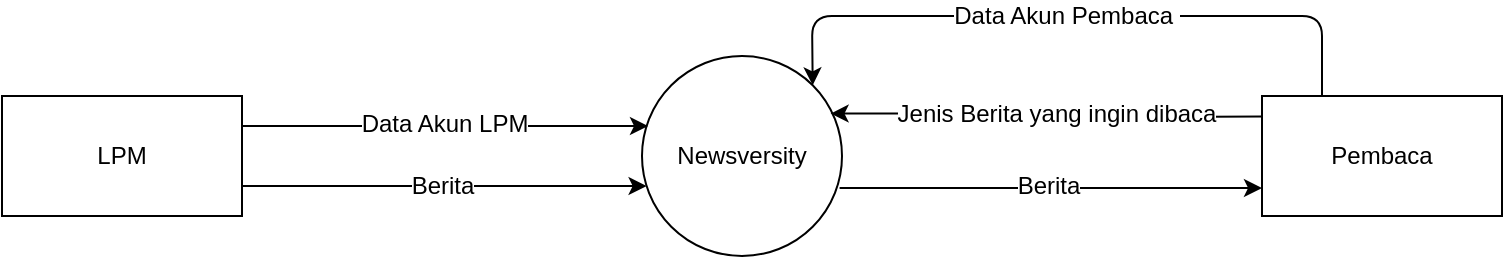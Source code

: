 <mxfile version="10.5.0" type="github"><diagram id="8dTPkkkZdEKlu2QQX7lR" name="Level 0"><mxGraphModel dx="840" dy="445" grid="1" gridSize="10" guides="1" tooltips="1" connect="1" arrows="1" fold="1" page="1" pageScale="1" pageWidth="1500" pageHeight="1100" math="0" shadow="0"><root><mxCell id="0"/><mxCell id="1" parent="0"/><mxCell id="oRbYjoGVyzxhIKWpAJjw-1" value="Newsversity" style="ellipse;whiteSpace=wrap;html=1;aspect=fixed;" parent="1" vertex="1"><mxGeometry x="340" y="290" width="100" height="100" as="geometry"/></mxCell><mxCell id="oRbYjoGVyzxhIKWpAJjw-4" style="edgeStyle=orthogonalEdgeStyle;rounded=0;orthogonalLoop=1;jettySize=auto;html=1;exitX=1;exitY=0.75;exitDx=0;exitDy=0;" parent="1" source="oRbYjoGVyzxhIKWpAJjw-2" target="oRbYjoGVyzxhIKWpAJjw-1" edge="1"><mxGeometry relative="1" as="geometry"><mxPoint x="160" y="340" as="targetPoint"/><Array as="points"><mxPoint x="280" y="355"/><mxPoint x="280" y="355"/></Array></mxGeometry></mxCell><mxCell id="oRbYjoGVyzxhIKWpAJjw-5" value="Berita" style="text;html=1;resizable=0;points=[];align=center;verticalAlign=middle;labelBackgroundColor=#ffffff;" parent="oRbYjoGVyzxhIKWpAJjw-4" vertex="1" connectable="0"><mxGeometry x="-0.17" y="-1" relative="1" as="geometry"><mxPoint x="16" y="-1" as="offset"/></mxGeometry></mxCell><mxCell id="oRbYjoGVyzxhIKWpAJjw-17" style="edgeStyle=orthogonalEdgeStyle;rounded=0;orthogonalLoop=1;jettySize=auto;html=1;exitX=1;exitY=0.25;exitDx=0;exitDy=0;" parent="1" source="oRbYjoGVyzxhIKWpAJjw-2" edge="1"><mxGeometry relative="1" as="geometry"><mxPoint x="40" y="523" as="sourcePoint"/><mxPoint x="343" y="325" as="targetPoint"/><Array as="points"/></mxGeometry></mxCell><mxCell id="oRbYjoGVyzxhIKWpAJjw-18" value="Data Akun LPM" style="text;html=1;resizable=0;points=[];align=center;verticalAlign=middle;labelBackgroundColor=#ffffff;" parent="oRbYjoGVyzxhIKWpAJjw-17" vertex="1" connectable="0"><mxGeometry x="-0.032" relative="1" as="geometry"><mxPoint x="2" y="-1" as="offset"/></mxGeometry></mxCell><mxCell id="oRbYjoGVyzxhIKWpAJjw-2" value="LPM" style="rounded=0;whiteSpace=wrap;html=1;" parent="1" vertex="1"><mxGeometry x="20" y="310" width="120" height="60" as="geometry"/></mxCell><mxCell id="oRbYjoGVyzxhIKWpAJjw-3" value="Pembaca" style="rounded=0;whiteSpace=wrap;html=1;" parent="1" vertex="1"><mxGeometry x="650" y="310" width="120" height="60" as="geometry"/></mxCell><mxCell id="N_MzkRJ6gFplIm7jF_pc-3" style="edgeStyle=orthogonalEdgeStyle;rounded=0;orthogonalLoop=1;jettySize=auto;html=1;exitX=1;exitY=0.5;exitDx=0;exitDy=0;entryX=0.943;entryY=0.288;entryDx=0;entryDy=0;entryPerimeter=0;" parent="1" target="oRbYjoGVyzxhIKWpAJjw-1" edge="1"><mxGeometry relative="1" as="geometry"><mxPoint x="650" y="320.238" as="sourcePoint"/><mxPoint x="440" y="320.238" as="targetPoint"/><Array as="points"/></mxGeometry></mxCell><mxCell id="N_MzkRJ6gFplIm7jF_pc-4" value="Jenis Berita yang ingin dibaca" style="text;html=1;resizable=0;points=[];align=center;verticalAlign=middle;labelBackgroundColor=#ffffff;" parent="N_MzkRJ6gFplIm7jF_pc-3" vertex="1" connectable="0"><mxGeometry x="-0.032" relative="1" as="geometry"><mxPoint x="2" y="-1" as="offset"/></mxGeometry></mxCell><mxCell id="N_MzkRJ6gFplIm7jF_pc-5" value="" style="endArrow=classic;html=1;exitX=0.25;exitY=0;exitDx=0;exitDy=0;entryX=1;entryY=0;entryDx=0;entryDy=0;" parent="1" source="oRbYjoGVyzxhIKWpAJjw-3" target="oRbYjoGVyzxhIKWpAJjw-1" edge="1"><mxGeometry width="50" height="50" relative="1" as="geometry"><mxPoint x="260" y="460" as="sourcePoint"/><mxPoint x="310" y="410" as="targetPoint"/><Array as="points"><mxPoint x="680" y="270"/><mxPoint x="550" y="270"/><mxPoint x="425" y="270"/></Array></mxGeometry></mxCell><mxCell id="N_MzkRJ6gFplIm7jF_pc-9" value="Data Akun Pembaca&amp;nbsp;" style="text;html=1;resizable=0;points=[];align=center;verticalAlign=middle;labelBackgroundColor=#ffffff;" parent="1" vertex="1" connectable="0"><mxGeometry x="549.833" y="271.167" as="geometry"><mxPoint x="2" y="-1" as="offset"/></mxGeometry></mxCell><mxCell id="N_MzkRJ6gFplIm7jF_pc-10" style="edgeStyle=orthogonalEdgeStyle;rounded=0;orthogonalLoop=1;jettySize=auto;html=1;exitX=0.988;exitY=0.66;exitDx=0;exitDy=0;exitPerimeter=0;" parent="1" source="oRbYjoGVyzxhIKWpAJjw-1" edge="1"><mxGeometry relative="1" as="geometry"><mxPoint x="440" y="350.238" as="sourcePoint"/><mxPoint x="650" y="356" as="targetPoint"/><Array as="points"><mxPoint x="650" y="356"/></Array></mxGeometry></mxCell><mxCell id="N_MzkRJ6gFplIm7jF_pc-11" value="Berita" style="text;html=1;resizable=0;points=[];align=center;verticalAlign=middle;labelBackgroundColor=#ffffff;" parent="N_MzkRJ6gFplIm7jF_pc-10" vertex="1" connectable="0"><mxGeometry x="-0.032" relative="1" as="geometry"><mxPoint x="2" y="-1" as="offset"/></mxGeometry></mxCell></root></mxGraphModel></diagram><diagram id="t2WFrVpueNJoNrp7XOm8" name="Level 1"><mxGraphModel dx="2700" dy="636" grid="1" gridSize="10" guides="1" tooltips="1" connect="1" arrows="1" fold="1" page="1" pageScale="1" pageWidth="1500" pageHeight="1100" math="0" shadow="0"><root><mxCell id="5EJThaG4zQqkmOhbhW2X-0"/><mxCell id="5EJThaG4zQqkmOhbhW2X-1" parent="5EJThaG4zQqkmOhbhW2X-0"/><mxCell id="dodjvCmuc45rXDsWmH6g-4" style="edgeStyle=orthogonalEdgeStyle;rounded=0;orthogonalLoop=1;jettySize=auto;html=1;entryX=0;entryY=0.5;entryDx=0;entryDy=0;" parent="5EJThaG4zQqkmOhbhW2X-1" source="ka79y4MVmIlu9Xub0N4H-0" target="dodjvCmuc45rXDsWmH6g-0" edge="1"><mxGeometry relative="1" as="geometry"><mxPoint x="430" y="60" as="targetPoint"/><Array as="points"><mxPoint x="400" y="60"/></Array></mxGeometry></mxCell><mxCell id="dodjvCmuc45rXDsWmH6g-5" value="Data Pengguna" style="text;html=1;resizable=0;points=[];align=center;verticalAlign=middle;labelBackgroundColor=#ffffff;" parent="dodjvCmuc45rXDsWmH6g-4" vertex="1" connectable="0"><mxGeometry x="-0.014" y="-1" relative="1" as="geometry"><mxPoint as="offset"/></mxGeometry></mxCell><mxCell id="ka79y4MVmIlu9Xub0N4H-0" value="&lt;div&gt;Registrasi&lt;/div&gt;&lt;div&gt;&lt;br&gt;&lt;/div&gt;&lt;div&gt;1&lt;br&gt;&lt;/div&gt;" style="ellipse;whiteSpace=wrap;html=1;aspect=fixed;" parent="5EJThaG4zQqkmOhbhW2X-1" vertex="1"><mxGeometry x="360" y="80" width="80" height="80" as="geometry"/></mxCell><mxCell id="dodjvCmuc45rXDsWmH6g-8" style="edgeStyle=orthogonalEdgeStyle;rounded=0;orthogonalLoop=1;jettySize=auto;html=1;exitX=0;exitY=1;exitDx=0;exitDy=0;entryX=1;entryY=0.25;entryDx=0;entryDy=0;" parent="5EJThaG4zQqkmOhbhW2X-1" source="ka79y4MVmIlu9Xub0N4H-1" target="ka79y4MVmIlu9Xub0N4H-4" edge="1"><mxGeometry relative="1" as="geometry"/></mxCell><mxCell id="dodjvCmuc45rXDsWmH6g-10" value="Session Akun LPM" style="text;html=1;resizable=0;points=[];align=center;verticalAlign=middle;labelBackgroundColor=#ffffff;" parent="dodjvCmuc45rXDsWmH6g-8" vertex="1" connectable="0"><mxGeometry x="-0.122" relative="1" as="geometry"><mxPoint as="offset"/></mxGeometry></mxCell><mxCell id="dodjvCmuc45rXDsWmH6g-9" style="edgeStyle=orthogonalEdgeStyle;rounded=0;orthogonalLoop=1;jettySize=auto;html=1;exitX=1;exitY=1;exitDx=0;exitDy=0;entryX=0;entryY=0.25;entryDx=0;entryDy=0;" parent="5EJThaG4zQqkmOhbhW2X-1" source="ka79y4MVmIlu9Xub0N4H-1" target="ka79y4MVmIlu9Xub0N4H-5" edge="1"><mxGeometry relative="1" as="geometry"><Array as="points"><mxPoint x="540" y="298"/><mxPoint x="540" y="325"/></Array></mxGeometry></mxCell><mxCell id="dodjvCmuc45rXDsWmH6g-11" value="Session Akun Pembaca" style="text;html=1;resizable=0;points=[];align=center;verticalAlign=middle;labelBackgroundColor=#ffffff;" parent="dodjvCmuc45rXDsWmH6g-9" vertex="1" connectable="0"><mxGeometry x="-0.145" y="3" relative="1" as="geometry"><mxPoint y="1" as="offset"/></mxGeometry></mxCell><mxCell id="ka79y4MVmIlu9Xub0N4H-1" value="&lt;div&gt;&lt;span&gt;Login&lt;/span&gt;&lt;/div&gt;&lt;div&gt;&lt;br&gt;&lt;/div&gt;&lt;div&gt;2&lt;br&gt;&lt;/div&gt;" style="ellipse;whiteSpace=wrap;html=1;aspect=fixed;" parent="5EJThaG4zQqkmOhbhW2X-1" vertex="1"><mxGeometry x="360" y="230" width="80" height="80" as="geometry"/></mxCell><mxCell id="dodjvCmuc45rXDsWmH6g-14" style="edgeStyle=orthogonalEdgeStyle;rounded=0;orthogonalLoop=1;jettySize=auto;html=1;exitX=1;exitY=0.5;exitDx=0;exitDy=0;entryX=0.001;entryY=0.716;entryDx=0;entryDy=0;entryPerimeter=0;" parent="5EJThaG4zQqkmOhbhW2X-1" source="dodjvCmuc45rXDsWmH6g-30" target="ka79y4MVmIlu9Xub0N4H-5" edge="1"><mxGeometry relative="1" as="geometry"><Array as="points"><mxPoint x="540" y="570"/><mxPoint x="540" y="353"/></Array></mxGeometry></mxCell><mxCell id="dodjvCmuc45rXDsWmH6g-15" value="Notifikasi Berita" style="text;html=1;resizable=0;points=[];align=center;verticalAlign=middle;labelBackgroundColor=#ffffff;" parent="dodjvCmuc45rXDsWmH6g-14" vertex="1" connectable="0"><mxGeometry x="-0.1" y="-1" relative="1" as="geometry"><mxPoint x="-31" y="79" as="offset"/></mxGeometry></mxCell><mxCell id="dodjvCmuc45rXDsWmH6g-33" style="edgeStyle=orthogonalEdgeStyle;rounded=0;orthogonalLoop=1;jettySize=auto;html=1;exitX=0.5;exitY=1;exitDx=0;exitDy=0;" parent="5EJThaG4zQqkmOhbhW2X-1" source="ka79y4MVmIlu9Xub0N4H-2" target="dodjvCmuc45rXDsWmH6g-30" edge="1"><mxGeometry relative="1" as="geometry"/></mxCell><mxCell id="dodjvCmuc45rXDsWmH6g-34" value="Konten Berita" style="text;html=1;resizable=0;points=[];align=center;verticalAlign=middle;labelBackgroundColor=#ffffff;" parent="dodjvCmuc45rXDsWmH6g-33" vertex="1" connectable="0"><mxGeometry x="0.001" y="-8" relative="1" as="geometry"><mxPoint x="7" y="-8" as="offset"/></mxGeometry></mxCell><mxCell id="ka79y4MVmIlu9Xub0N4H-2" value="&lt;div&gt;Tulis&lt;/div&gt;&lt;div&gt;Berita&lt;/div&gt;&lt;div&gt;&lt;br&gt;&lt;/div&gt;&lt;div&gt;3&lt;/div&gt;" style="ellipse;whiteSpace=wrap;html=1;aspect=fixed;" parent="5EJThaG4zQqkmOhbhW2X-1" vertex="1"><mxGeometry x="360" y="380" width="80" height="80" as="geometry"/></mxCell><mxCell id="dodjvCmuc45rXDsWmH6g-28" style="edgeStyle=orthogonalEdgeStyle;rounded=0;orthogonalLoop=1;jettySize=auto;html=1;exitX=1;exitY=0.5;exitDx=0;exitDy=0;entryX=0.75;entryY=1;entryDx=0;entryDy=0;" parent="5EJThaG4zQqkmOhbhW2X-1" source="dodjvCmuc45rXDsWmH6g-31" target="ka79y4MVmIlu9Xub0N4H-5" edge="1"><mxGeometry relative="1" as="geometry"><mxPoint x="430" y="700" as="sourcePoint"/><Array as="points"><mxPoint x="710" y="730"/></Array></mxGeometry></mxCell><mxCell id="dodjvCmuc45rXDsWmH6g-29" value="Judul Berita" style="text;html=1;resizable=0;points=[];align=center;verticalAlign=middle;labelBackgroundColor=#ffffff;" parent="dodjvCmuc45rXDsWmH6g-28" vertex="1" connectable="0"><mxGeometry x="-0.379" y="2" relative="1" as="geometry"><mxPoint as="offset"/></mxGeometry></mxCell><mxCell id="ka79y4MVmIlu9Xub0N4H-6" style="edgeStyle=orthogonalEdgeStyle;rounded=0;orthogonalLoop=1;jettySize=auto;html=1;entryX=0;entryY=0.5;entryDx=0;entryDy=0;" parent="5EJThaG4zQqkmOhbhW2X-1" source="ka79y4MVmIlu9Xub0N4H-4" target="ka79y4MVmIlu9Xub0N4H-0" edge="1"><mxGeometry relative="1" as="geometry"><Array as="points"><mxPoint x="120" y="120"/></Array></mxGeometry></mxCell><mxCell id="ka79y4MVmIlu9Xub0N4H-10" value="Data Akun LPM" style="text;html=1;resizable=0;points=[];align=center;verticalAlign=middle;labelBackgroundColor=#ffffff;" parent="ka79y4MVmIlu9Xub0N4H-6" vertex="1" connectable="0"><mxGeometry x="0.513" relative="1" as="geometry"><mxPoint as="offset"/></mxGeometry></mxCell><mxCell id="ka79y4MVmIlu9Xub0N4H-11" style="edgeStyle=orthogonalEdgeStyle;rounded=0;orthogonalLoop=1;jettySize=auto;html=1;exitX=0.75;exitY=0;exitDx=0;exitDy=0;entryX=0;entryY=0.5;entryDx=0;entryDy=0;" parent="5EJThaG4zQqkmOhbhW2X-1" source="ka79y4MVmIlu9Xub0N4H-4" target="ka79y4MVmIlu9Xub0N4H-1" edge="1"><mxGeometry relative="1" as="geometry"><mxPoint x="372" y="242" as="targetPoint"/><Array as="points"><mxPoint x="150" y="270"/></Array></mxGeometry></mxCell><mxCell id="ka79y4MVmIlu9Xub0N4H-12" value="Data Akun LPM" style="text;html=1;resizable=0;points=[];align=center;verticalAlign=middle;labelBackgroundColor=#ffffff;" parent="ka79y4MVmIlu9Xub0N4H-11" vertex="1" connectable="0"><mxGeometry x="-0.22" y="-1" relative="1" as="geometry"><mxPoint x="53" y="-1" as="offset"/></mxGeometry></mxCell><mxCell id="dodjvCmuc45rXDsWmH6g-12" style="edgeStyle=orthogonalEdgeStyle;rounded=0;orthogonalLoop=1;jettySize=auto;html=1;exitX=0.75;exitY=1;exitDx=0;exitDy=0;entryX=0;entryY=0.5;entryDx=0;entryDy=0;" parent="5EJThaG4zQqkmOhbhW2X-1" source="ka79y4MVmIlu9Xub0N4H-4" target="ka79y4MVmIlu9Xub0N4H-2" edge="1"><mxGeometry relative="1" as="geometry"><Array as="points"><mxPoint x="150" y="420"/></Array></mxGeometry></mxCell><mxCell id="dodjvCmuc45rXDsWmH6g-13" value="Konten Berita" style="text;html=1;resizable=0;points=[];align=center;verticalAlign=middle;labelBackgroundColor=#ffffff;" parent="dodjvCmuc45rXDsWmH6g-12" vertex="1" connectable="0"><mxGeometry x="0.109" y="1" relative="1" as="geometry"><mxPoint x="6" y="1" as="offset"/></mxGeometry></mxCell><mxCell id="dodjvCmuc45rXDsWmH6g-53" style="edgeStyle=orthogonalEdgeStyle;rounded=0;orthogonalLoop=1;jettySize=auto;html=1;exitX=0;exitY=0.5;exitDx=0;exitDy=0;entryX=0;entryY=0;entryDx=0;entryDy=0;" parent="5EJThaG4zQqkmOhbhW2X-1" source="ka79y4MVmIlu9Xub0N4H-4" target="dodjvCmuc45rXDsWmH6g-47" edge="1"><mxGeometry relative="1" as="geometry"><mxPoint x="320" y="1022" as="targetPoint"/><Array as="points"><mxPoint x="60" y="350"/><mxPoint x="40" y="350"/><mxPoint x="40" y="1022"/></Array></mxGeometry></mxCell><mxCell id="dodjvCmuc45rXDsWmH6g-54" value="Session Akun LPM" style="text;html=1;resizable=0;points=[];align=center;verticalAlign=middle;labelBackgroundColor=#ffffff;" parent="dodjvCmuc45rXDsWmH6g-53" vertex="1" connectable="0"><mxGeometry x="0.703" y="-1" relative="1" as="geometry"><mxPoint as="offset"/></mxGeometry></mxCell><mxCell id="ka79y4MVmIlu9Xub0N4H-4" value="LPM" style="rounded=0;whiteSpace=wrap;html=1;" parent="5EJThaG4zQqkmOhbhW2X-1" vertex="1"><mxGeometry x="60" y="310" width="120" height="60" as="geometry"/></mxCell><mxCell id="ka79y4MVmIlu9Xub0N4H-8" style="edgeStyle=orthogonalEdgeStyle;rounded=0;orthogonalLoop=1;jettySize=auto;html=1;entryX=1;entryY=0.5;entryDx=0;entryDy=0;" parent="5EJThaG4zQqkmOhbhW2X-1" source="ka79y4MVmIlu9Xub0N4H-5" target="ka79y4MVmIlu9Xub0N4H-0" edge="1"><mxGeometry relative="1" as="geometry"><Array as="points"><mxPoint x="680" y="120"/></Array></mxGeometry></mxCell><mxCell id="ka79y4MVmIlu9Xub0N4H-9" value="Data Akun Pembaca" style="text;html=1;resizable=0;points=[];align=center;verticalAlign=middle;labelBackgroundColor=#ffffff;" parent="ka79y4MVmIlu9Xub0N4H-8" vertex="1" connectable="0"><mxGeometry x="0.448" y="-1" relative="1" as="geometry"><mxPoint as="offset"/></mxGeometry></mxCell><mxCell id="ka79y4MVmIlu9Xub0N4H-13" style="edgeStyle=orthogonalEdgeStyle;rounded=0;orthogonalLoop=1;jettySize=auto;html=1;exitX=0.25;exitY=0;exitDx=0;exitDy=0;entryX=1;entryY=0.5;entryDx=0;entryDy=0;" parent="5EJThaG4zQqkmOhbhW2X-1" source="ka79y4MVmIlu9Xub0N4H-5" target="ka79y4MVmIlu9Xub0N4H-1" edge="1"><mxGeometry relative="1" as="geometry"><mxPoint x="428" y="242" as="targetPoint"/><Array as="points"><mxPoint x="650" y="270"/></Array></mxGeometry></mxCell><mxCell id="ka79y4MVmIlu9Xub0N4H-14" value="Data Akun Pembaca" style="text;html=1;resizable=0;points=[];align=center;verticalAlign=middle;labelBackgroundColor=#ffffff;" parent="ka79y4MVmIlu9Xub0N4H-13" vertex="1" connectable="0"><mxGeometry x="0.003" y="-1" relative="1" as="geometry"><mxPoint x="-32" y="1" as="offset"/></mxGeometry></mxCell><mxCell id="dodjvCmuc45rXDsWmH6g-16" style="edgeStyle=orthogonalEdgeStyle;rounded=0;orthogonalLoop=1;jettySize=auto;html=1;exitX=0.5;exitY=0;exitDx=0;exitDy=0;entryX=0.25;entryY=1;entryDx=0;entryDy=0;" parent="5EJThaG4zQqkmOhbhW2X-1" source="dodjvCmuc45rXDsWmH6g-31" target="ka79y4MVmIlu9Xub0N4H-5" edge="1"><mxGeometry relative="1" as="geometry"><mxPoint x="429" y="660" as="sourcePoint"/><Array as="points"><mxPoint x="400" y="660"/><mxPoint x="650" y="660"/></Array></mxGeometry></mxCell><mxCell id="dodjvCmuc45rXDsWmH6g-20" value="Kategori Berita&lt;br&gt;" style="text;html=1;resizable=0;points=[];align=center;verticalAlign=middle;labelBackgroundColor=#ffffff;" parent="dodjvCmuc45rXDsWmH6g-16" vertex="1" connectable="0"><mxGeometry x="0.065" y="2" relative="1" as="geometry"><mxPoint x="-98" y="23" as="offset"/></mxGeometry></mxCell><mxCell id="dodjvCmuc45rXDsWmH6g-39" style="edgeStyle=orthogonalEdgeStyle;rounded=0;orthogonalLoop=1;jettySize=auto;html=1;exitX=1;exitY=0.75;exitDx=0;exitDy=0;entryX=1;entryY=1;entryDx=0;entryDy=0;" parent="5EJThaG4zQqkmOhbhW2X-1" source="ka79y4MVmIlu9Xub0N4H-5" target="dodjvCmuc45rXDsWmH6g-31" edge="1"><mxGeometry relative="1" as="geometry"><mxPoint x="630" y="760" as="targetPoint"/><Array as="points"><mxPoint x="760" y="355"/><mxPoint x="760" y="758"/></Array></mxGeometry></mxCell><mxCell id="dodjvCmuc45rXDsWmH6g-40" value="Judul Berita Terpilih" style="text;html=1;resizable=0;points=[];align=center;verticalAlign=middle;labelBackgroundColor=#ffffff;" parent="dodjvCmuc45rXDsWmH6g-39" vertex="1" connectable="0"><mxGeometry x="0.474" y="2" relative="1" as="geometry"><mxPoint as="offset"/></mxGeometry></mxCell><mxCell id="dodjvCmuc45rXDsWmH6g-51" style="edgeStyle=orthogonalEdgeStyle;rounded=0;orthogonalLoop=1;jettySize=auto;html=1;exitX=1;exitY=0.25;exitDx=0;exitDy=0;entryX=1;entryY=0;entryDx=0;entryDy=0;" parent="5EJThaG4zQqkmOhbhW2X-1" source="ka79y4MVmIlu9Xub0N4H-5" target="dodjvCmuc45rXDsWmH6g-47" edge="1"><mxGeometry relative="1" as="geometry"><mxPoint x="470" y="1022" as="targetPoint"/><Array as="points"><mxPoint x="890" y="325"/><mxPoint x="890" y="1022"/></Array></mxGeometry></mxCell><mxCell id="dodjvCmuc45rXDsWmH6g-52" value="Session Akun Pembaca" style="text;html=1;resizable=0;points=[];align=center;verticalAlign=middle;labelBackgroundColor=#ffffff;" parent="dodjvCmuc45rXDsWmH6g-51" vertex="1" connectable="0"><mxGeometry x="0.609" y="-1" relative="1" as="geometry"><mxPoint x="-75" y="-0.5" as="offset"/></mxGeometry></mxCell><mxCell id="ka79y4MVmIlu9Xub0N4H-5" value="Pembaca" style="rounded=0;whiteSpace=wrap;html=1;" parent="5EJThaG4zQqkmOhbhW2X-1" vertex="1"><mxGeometry x="620" y="310" width="120" height="60" as="geometry"/></mxCell><mxCell id="dodjvCmuc45rXDsWmH6g-6" style="edgeStyle=orthogonalEdgeStyle;rounded=0;orthogonalLoop=1;jettySize=auto;html=1;exitX=0.5;exitY=1;exitDx=0;exitDy=0;" parent="5EJThaG4zQqkmOhbhW2X-1" source="dodjvCmuc45rXDsWmH6g-0" edge="1"><mxGeometry relative="1" as="geometry"><mxPoint x="429" y="242" as="targetPoint"/><Array as="points"><mxPoint x="845" y="242"/></Array></mxGeometry></mxCell><mxCell id="dodjvCmuc45rXDsWmH6g-7" value="Data Pengguna" style="text;html=1;resizable=0;points=[];align=center;verticalAlign=middle;labelBackgroundColor=#ffffff;" parent="dodjvCmuc45rXDsWmH6g-6" vertex="1" connectable="0"><mxGeometry x="0.072" y="-1" relative="1" as="geometry"><mxPoint x="-166.5" y="-1.5" as="offset"/></mxGeometry></mxCell><mxCell id="dodjvCmuc45rXDsWmH6g-0" value="Database &lt;br&gt;Pengguna" style="html=1;dashed=0;whitespace=wrap;shape=partialRectangle;right=0;fillColor=none;" parent="5EJThaG4zQqkmOhbhW2X-1" vertex="1"><mxGeometry x="800" y="40" width="90" height="40" as="geometry"/></mxCell><mxCell id="dodjvCmuc45rXDsWmH6g-21" style="edgeStyle=orthogonalEdgeStyle;rounded=0;orthogonalLoop=1;jettySize=auto;html=1;exitX=0;exitY=0.5;exitDx=0;exitDy=0;entryX=1;entryY=0.5;entryDx=0;entryDy=0;" parent="5EJThaG4zQqkmOhbhW2X-1" source="dodjvCmuc45rXDsWmH6g-30" target="dodjvCmuc45rXDsWmH6g-17" edge="1"><mxGeometry relative="1" as="geometry"><mxPoint x="382" y="480" as="sourcePoint"/><Array as="points"/></mxGeometry></mxCell><mxCell id="dodjvCmuc45rXDsWmH6g-24" value="Berita" style="text;html=1;resizable=0;points=[];align=center;verticalAlign=middle;labelBackgroundColor=#ffffff;" parent="dodjvCmuc45rXDsWmH6g-21" vertex="1" connectable="0"><mxGeometry x="0.134" relative="1" as="geometry"><mxPoint x="40" y="0.5" as="offset"/></mxGeometry></mxCell><mxCell id="dodjvCmuc45rXDsWmH6g-17" value="Database &lt;br&gt;Berita&lt;br&gt;" style="html=1;dashed=0;whitespace=wrap;shape=partialRectangle;right=0;fillColor=none;" parent="5EJThaG4zQqkmOhbhW2X-1" vertex="1"><mxGeometry x="60" y="550" width="90" height="40" as="geometry"/></mxCell><mxCell id="dodjvCmuc45rXDsWmH6g-26" style="edgeStyle=orthogonalEdgeStyle;rounded=0;orthogonalLoop=1;jettySize=auto;html=1;exitX=0.813;exitY=1.038;exitDx=0;exitDy=0;exitPerimeter=0;entryX=0;entryY=0.5;entryDx=0;entryDy=0;" parent="5EJThaG4zQqkmOhbhW2X-1" source="dodjvCmuc45rXDsWmH6g-17" target="dodjvCmuc45rXDsWmH6g-31" edge="1"><mxGeometry relative="1" as="geometry"><mxPoint x="350" y="702" as="targetPoint"/><mxPoint x="144" y="518" as="sourcePoint"/><Array as="points"><mxPoint x="133" y="730"/></Array></mxGeometry></mxCell><mxCell id="dodjvCmuc45rXDsWmH6g-27" value="Berita" style="text;html=1;resizable=0;points=[];align=center;verticalAlign=middle;labelBackgroundColor=#ffffff;" parent="dodjvCmuc45rXDsWmH6g-26" vertex="1" connectable="0"><mxGeometry x="0.134" relative="1" as="geometry"><mxPoint x="38" as="offset"/></mxGeometry></mxCell><mxCell id="dodjvCmuc45rXDsWmH6g-30" value="&lt;div&gt;Publish&amp;nbsp;&lt;/div&gt;&lt;div&gt;Berita&lt;/div&gt;&lt;div&gt;&lt;br&gt;&lt;/div&gt;&lt;div&gt;3&lt;/div&gt;" style="ellipse;whiteSpace=wrap;html=1;aspect=fixed;" parent="5EJThaG4zQqkmOhbhW2X-1" vertex="1"><mxGeometry x="360" y="530" width="80" height="80" as="geometry"/></mxCell><mxCell id="dodjvCmuc45rXDsWmH6g-41" style="edgeStyle=orthogonalEdgeStyle;rounded=0;orthogonalLoop=1;jettySize=auto;html=1;entryX=0.5;entryY=0;entryDx=0;entryDy=0;" parent="5EJThaG4zQqkmOhbhW2X-1" source="dodjvCmuc45rXDsWmH6g-31" target="dodjvCmuc45rXDsWmH6g-32" edge="1"><mxGeometry relative="1" as="geometry"/></mxCell><mxCell id="dodjvCmuc45rXDsWmH6g-42" value="Berita Terpilih" style="text;html=1;resizable=0;points=[];align=center;verticalAlign=middle;labelBackgroundColor=#ffffff;" parent="dodjvCmuc45rXDsWmH6g-41" vertex="1" connectable="0"><mxGeometry x="0.0" y="-8" relative="1" as="geometry"><mxPoint x="7" y="-8" as="offset"/></mxGeometry></mxCell><mxCell id="dodjvCmuc45rXDsWmH6g-31" value="&lt;div&gt;Filter Berita&lt;/div&gt;&lt;div&gt;&lt;br&gt;&lt;/div&gt;&lt;div&gt;4&lt;/div&gt;" style="ellipse;whiteSpace=wrap;html=1;aspect=fixed;" parent="5EJThaG4zQqkmOhbhW2X-1" vertex="1"><mxGeometry x="360" y="690" width="80" height="80" as="geometry"/></mxCell><mxCell id="dodjvCmuc45rXDsWmH6g-43" style="edgeStyle=orthogonalEdgeStyle;rounded=0;orthogonalLoop=1;jettySize=auto;html=1;exitX=1;exitY=0.5;exitDx=0;exitDy=0;entryX=1;entryY=0.5;entryDx=0;entryDy=0;" parent="5EJThaG4zQqkmOhbhW2X-1" source="dodjvCmuc45rXDsWmH6g-32" target="ka79y4MVmIlu9Xub0N4H-5" edge="1"><mxGeometry relative="1" as="geometry"><mxPoint x="800.0" y="340" as="targetPoint"/><Array as="points"><mxPoint x="830" y="890"/><mxPoint x="830" y="340"/></Array></mxGeometry></mxCell><mxCell id="dodjvCmuc45rXDsWmH6g-44" value="Berita Terpilih" style="text;html=1;resizable=0;points=[];align=center;verticalAlign=middle;labelBackgroundColor=#ffffff;" parent="dodjvCmuc45rXDsWmH6g-43" vertex="1" connectable="0"><mxGeometry x="-0.589" relative="1" as="geometry"><mxPoint as="offset"/></mxGeometry></mxCell><mxCell id="dodjvCmuc45rXDsWmH6g-32" value="&lt;div&gt;Baca Berita&lt;/div&gt;&lt;div&gt;&lt;br&gt;&lt;/div&gt;&lt;div&gt;5&lt;/div&gt;" style="ellipse;whiteSpace=wrap;html=1;aspect=fixed;" parent="5EJThaG4zQqkmOhbhW2X-1" vertex="1"><mxGeometry x="360" y="850" width="80" height="80" as="geometry"/></mxCell><mxCell id="dodjvCmuc45rXDsWmH6g-36" style="edgeStyle=orthogonalEdgeStyle;rounded=0;orthogonalLoop=1;jettySize=auto;html=1;exitX=0.5;exitY=1;exitDx=0;exitDy=0;entryX=1;entryY=0;entryDx=0;entryDy=0;" parent="5EJThaG4zQqkmOhbhW2X-1" source="ka79y4MVmIlu9Xub0N4H-5" target="dodjvCmuc45rXDsWmH6g-31" edge="1"><mxGeometry relative="1" as="geometry"><mxPoint x="660" y="379.667" as="sourcePoint"/><mxPoint x="439" y="720" as="targetPoint"/><Array as="points"><mxPoint x="680" y="702"/></Array></mxGeometry></mxCell><mxCell id="dodjvCmuc45rXDsWmH6g-37" value="Kategori Berita Terpilih&lt;br&gt;" style="text;html=1;resizable=0;points=[];align=center;verticalAlign=middle;labelBackgroundColor=#ffffff;" parent="dodjvCmuc45rXDsWmH6g-36" vertex="1" connectable="0"><mxGeometry x="0.065" y="2" relative="1" as="geometry"><mxPoint x="-122" y="19.5" as="offset"/></mxGeometry></mxCell><mxCell id="7X6lSDCPGeHTUUftIEtc-0" style="edgeStyle=orthogonalEdgeStyle;rounded=0;orthogonalLoop=1;jettySize=auto;html=1;exitX=1;exitY=1;exitDx=0;exitDy=0;entryX=0.75;entryY=0;entryDx=0;entryDy=0;" edge="1" parent="5EJThaG4zQqkmOhbhW2X-1" source="dodjvCmuc45rXDsWmH6g-47" target="ka79y4MVmIlu9Xub0N4H-5"><mxGeometry relative="1" as="geometry"><mxPoint x="923" y="291.667" as="targetPoint"/><Array as="points"><mxPoint x="930" y="1078"/><mxPoint x="930" y="290"/><mxPoint x="710" y="290"/></Array></mxGeometry></mxCell><mxCell id="7X6lSDCPGeHTUUftIEtc-1" value="Session Null Akun Pembaca" style="text;html=1;resizable=0;points=[];align=center;verticalAlign=middle;labelBackgroundColor=#ffffff;" vertex="1" connectable="0" parent="7X6lSDCPGeHTUUftIEtc-0"><mxGeometry x="-0.706" y="2" relative="1" as="geometry"><mxPoint x="-43" y="3.5" as="offset"/></mxGeometry></mxCell><mxCell id="7X6lSDCPGeHTUUftIEtc-2" style="edgeStyle=orthogonalEdgeStyle;rounded=0;orthogonalLoop=1;jettySize=auto;html=1;exitX=0;exitY=1;exitDx=0;exitDy=0;entryX=0;entryY=0.25;entryDx=0;entryDy=0;" edge="1" parent="5EJThaG4zQqkmOhbhW2X-1" source="dodjvCmuc45rXDsWmH6g-47" target="ka79y4MVmIlu9Xub0N4H-4"><mxGeometry relative="1" as="geometry"><mxPoint x="-30" y="290" as="targetPoint"/><Array as="points"><mxPoint x="-30" y="1078"/><mxPoint x="-30" y="325"/></Array></mxGeometry></mxCell><mxCell id="7X6lSDCPGeHTUUftIEtc-3" value="Session Null Akun LPM" style="text;html=1;resizable=0;points=[];align=center;verticalAlign=middle;labelBackgroundColor=#ffffff;" vertex="1" connectable="0" parent="7X6lSDCPGeHTUUftIEtc-2"><mxGeometry x="-0.663" relative="1" as="geometry"><mxPoint x="48.5" y="1.5" as="offset"/></mxGeometry></mxCell><mxCell id="dodjvCmuc45rXDsWmH6g-47" value="&lt;div&gt;&lt;span&gt;Logout&lt;/span&gt;&lt;/div&gt;&lt;div&gt;&lt;br&gt;&lt;/div&gt;&lt;div&gt;6&lt;/div&gt;" style="ellipse;whiteSpace=wrap;html=1;aspect=fixed;" parent="5EJThaG4zQqkmOhbhW2X-1" vertex="1"><mxGeometry x="360" y="1010" width="80" height="80" as="geometry"/></mxCell></root></mxGraphModel></diagram></mxfile>